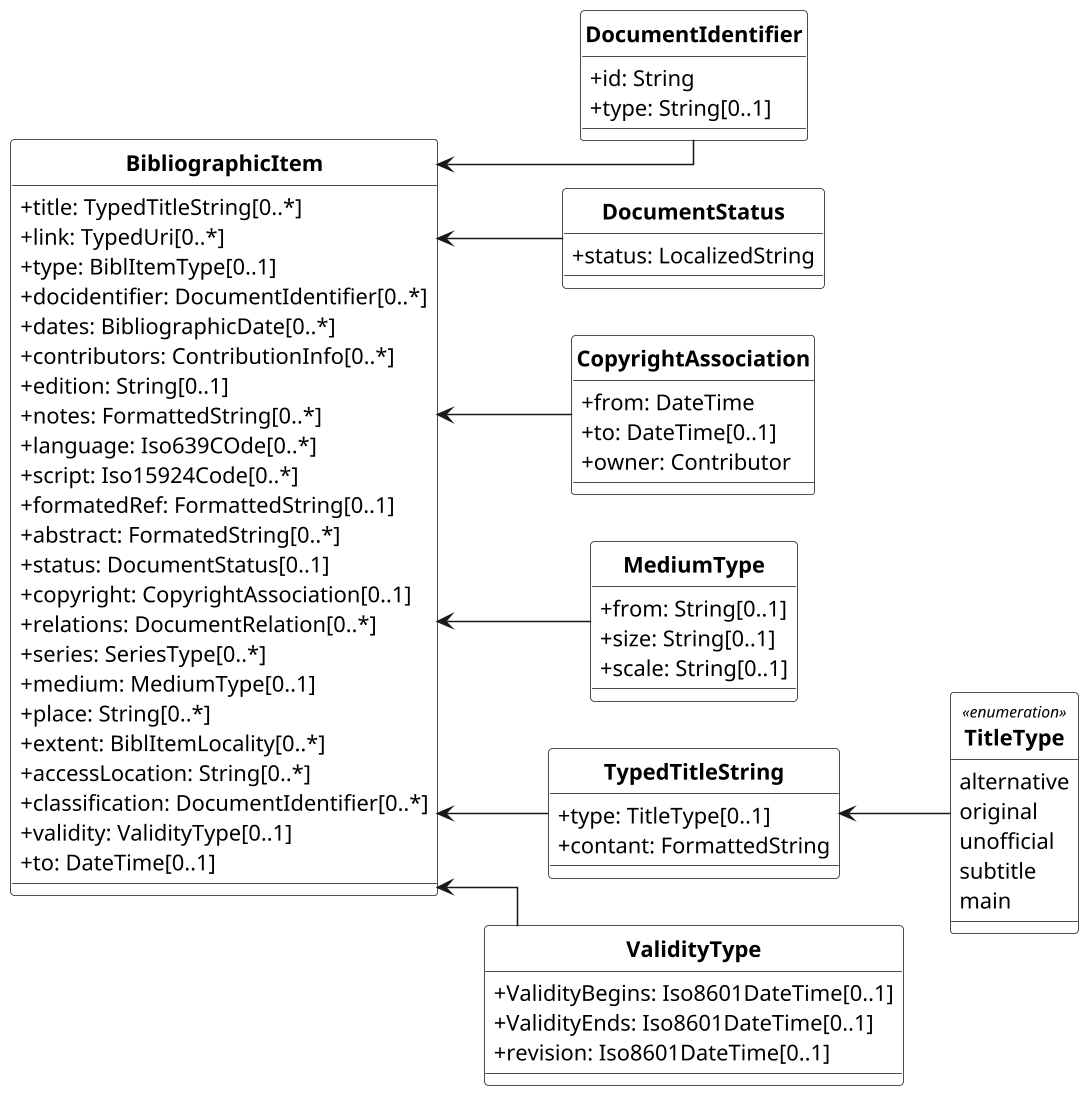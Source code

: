 @startuml RelBib_BibliographicItem
/'
Diagram:        RelBib_BibliographicItem
DateCreate:     30/08/2018
Description:    These bibliographic models are developed to consolidate and standardize the data models used for bibliographic and citation purposes.
                These models are meant to be fully compatible with ISO 690 and ISO TC 46’s (and SC 4, SC 9) work on bibliography.
                They are used extensively in the following projects as containers for bibliographic data management and for managing document metadata:

                - ISO Standards
                - CSD Standards
                - Chinese Standards (GB and family)
                - ISO bibliography gem

                Below are the UML diagrams.
                The document models are expressed as UML and as RelaxNG Compact (RNC) grammars; see discussion under Grammars. This repository contains the RNC grammars for the base BibliographicItem model, Citation model and the Contributor model.
                The document models are currently used by IsoDoc-based authoring tools for standards, which convert Asciidoctor source to XML representations of the document models, and validate the XML generated against the RNC schemas:

                - https://github.com/riboseinc/asciidoctor-iso
                - https://github.com/riboseinc/asciidoctor-csd
                - https://github.com/riboseinc/asciidoctor-gb

                They are also used by tools that render those XML representations of the document models, into HTML and Microsoft Word:

                - https://github.com/riboseinc/isodoc
                - https://github.com/riboseinc/asciidoctor-csd (inheriting from isodoc)
                - https://github.com/riboseinc/asciidoctor-gb (inheriting from isodoc)

Hystory of changes:
> DD/MM/YYYY
    -
    -
'/

'******* CONFIGURATION ************************************************
left to right direction
skinparam classAttributeIconSize 0
skinparam Dpi 150
skinparam Monochrome true
skinparam LineType ortho
skinparam nodesep 30
skinparam ranksep 30
hide circle
/' skinparam CircledCharacterRadius 0 '/
/' skinparam CircledCharacterFontSize 0 '/
skinparam Default {
TextAlignment center
FontName Helvetica
}
skinparam Class {
AttributeIconSize 0
BackgroundColor White
FontStyle bold
StereotypeFontSize 10
}
skinparam Rectangle {
BackgroundColor White
FontStyle bold
FontSize 11
StereotypeFontSize 10
}
skinparam Object {
BackgroundColor White
FontStyle bold
FontSize 11
StereotypeFontSize 10
}
skinparam Entity {
StereotypeFontSize 10
}

'******* CLASS DEFINITION *********************************************
class BibliographicItem {
    +title: TypedTitleString[0..*]
    +link: TypedUri[0..*]
    +type: BiblItemType[0..1]
    +docidentifier: DocumentIdentifier[0..*]
    +dates: BibliographicDate[0..*]
    +contributors: ContributionInfo[0..*]
    +edition: String[0..1]
    +notes: FormattedString[0..*]
    +language: Iso639COde[0..*]
    +script: Iso15924Code[0..*]
    +formatedRef: FormattedString[0..1]
    +abstract: FormatedString[0..*]
    +status: DocumentStatus[0..1]
    +copyright: CopyrightAssociation[0..1]
    +relations: DocumentRelation[0..*]
    +series: SeriesType[0..*]
    +medium: MediumType[0..1]
    +place: String[0..*]
    +extent: BiblItemLocality[0..*]
    +accessLocation: String[0..*]
    +classification: DocumentIdentifier[0..*]
    +validity: ValidityType[0..1]
    +to: DateTime[0..1]
}

class DocumentIdentifier{
    +id: String
    +type: String[0..1]
}

class DocumentStatus{
    +status: LocalizedString
}

class CopyrightAssociation{
    +from: DateTime
    +to: DateTime[0..1]
    +owner: Contributor
}

class MediumType{
    +from: String[0..1]
    +size: String[0..1]
    +scale: String[0..1]
}

class TypedTitleString{
    +type: TitleType[0..1]
    +contant: FormattedString
}

class ValidityType{
    +ValidityBegins: Iso8601DateTime[0..1]
    +ValidityEnds: Iso8601DateTime[0..1]
    +revision: Iso8601DateTime[0..1]
}

enum TitleType <<enumeration>>{
    alternative
    original
    unofficial
    subtitle
    main
}

'******* NOTES ********************************************************


'******* CLASS RELATIONS **********************************************

BibliographicItem <-- DocumentIdentifier
BibliographicItem <-- DocumentStatus
BibliographicItem <-- CopyrightAssociation
BibliographicItem <-- MediumType
BibliographicItem <-- TypedTitleString
BibliographicItem <-- ValidityType

TypedTitleString <-- TitleType

@enduml